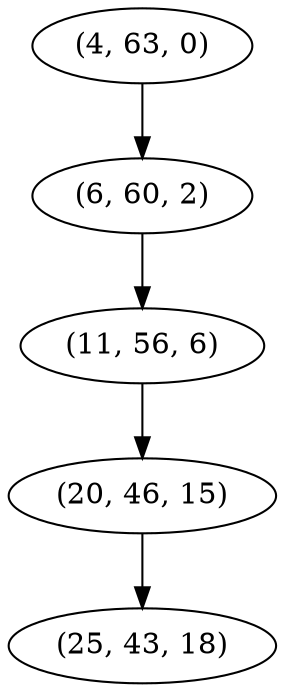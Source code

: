 digraph tree {
    "(4, 63, 0)";
    "(6, 60, 2)";
    "(11, 56, 6)";
    "(20, 46, 15)";
    "(25, 43, 18)";
    "(4, 63, 0)" -> "(6, 60, 2)";
    "(6, 60, 2)" -> "(11, 56, 6)";
    "(11, 56, 6)" -> "(20, 46, 15)";
    "(20, 46, 15)" -> "(25, 43, 18)";
}
